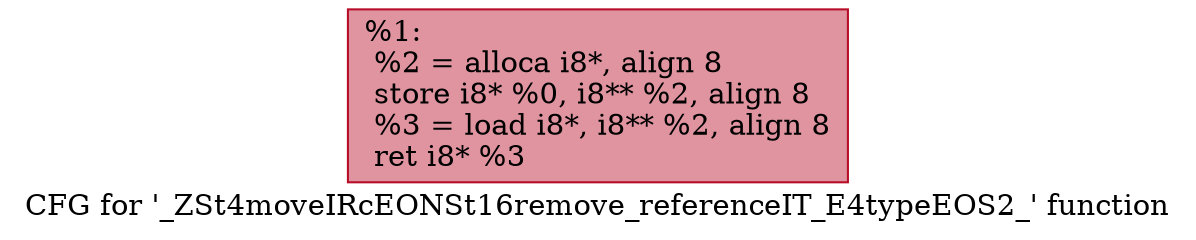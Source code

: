 digraph "CFG for '_ZSt4moveIRcEONSt16remove_referenceIT_E4typeEOS2_' function" {
	label="CFG for '_ZSt4moveIRcEONSt16remove_referenceIT_E4typeEOS2_' function";

	Node0x563f4b5d6520 [shape=record,color="#b70d28ff", style=filled, fillcolor="#b70d2870",label="{%1:\l  %2 = alloca i8*, align 8\l  store i8* %0, i8** %2, align 8\l  %3 = load i8*, i8** %2, align 8\l  ret i8* %3\l}"];
}
